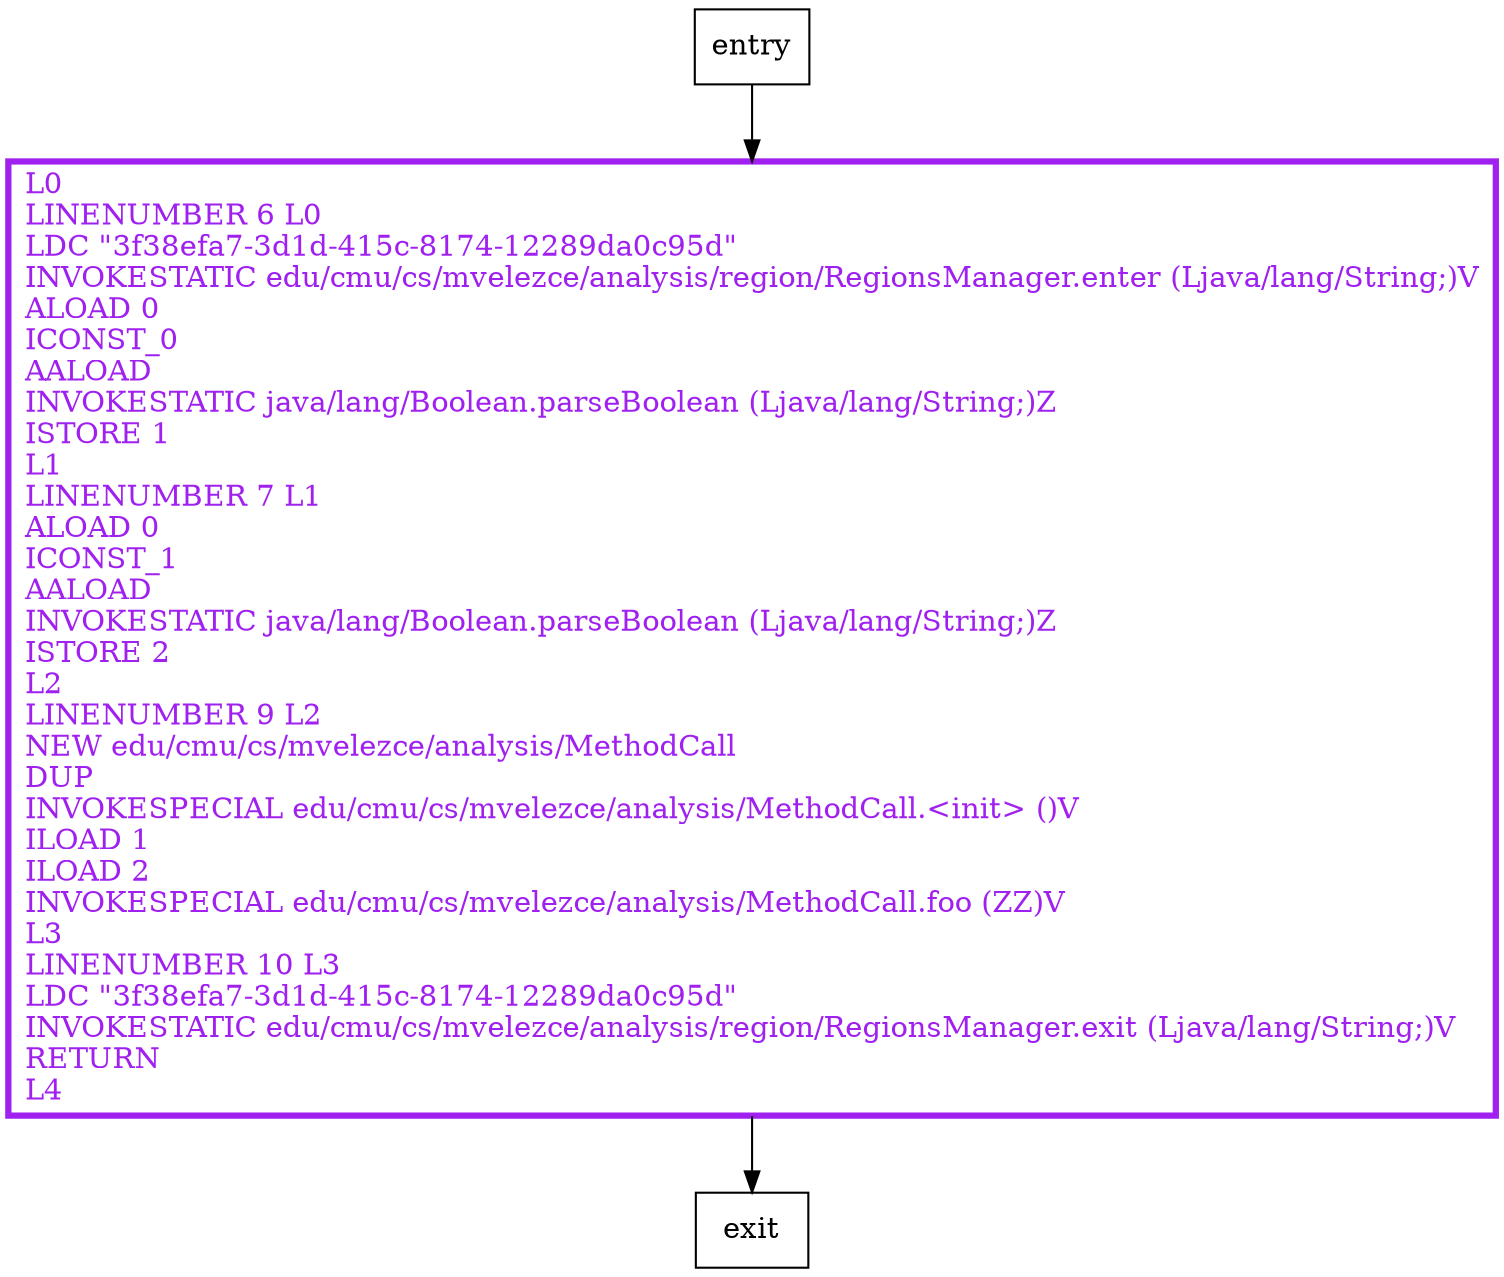 digraph main {
node [shape=record];
1834469621 [label="L0\lLINENUMBER 6 L0\lLDC \"3f38efa7-3d1d-415c-8174-12289da0c95d\"\lINVOKESTATIC edu/cmu/cs/mvelezce/analysis/region/RegionsManager.enter (Ljava/lang/String;)V\lALOAD 0\lICONST_0\lAALOAD\lINVOKESTATIC java/lang/Boolean.parseBoolean (Ljava/lang/String;)Z\lISTORE 1\lL1\lLINENUMBER 7 L1\lALOAD 0\lICONST_1\lAALOAD\lINVOKESTATIC java/lang/Boolean.parseBoolean (Ljava/lang/String;)Z\lISTORE 2\lL2\lLINENUMBER 9 L2\lNEW edu/cmu/cs/mvelezce/analysis/MethodCall\lDUP\lINVOKESPECIAL edu/cmu/cs/mvelezce/analysis/MethodCall.\<init\> ()V\lILOAD 1\lILOAD 2\lINVOKESPECIAL edu/cmu/cs/mvelezce/analysis/MethodCall.foo (ZZ)V\lL3\lLINENUMBER 10 L3\lLDC \"3f38efa7-3d1d-415c-8174-12289da0c95d\"\lINVOKESTATIC edu/cmu/cs/mvelezce/analysis/region/RegionsManager.exit (Ljava/lang/String;)V\lRETURN\lL4\l"];
entry;
exit;
1834469621 -> exit;
entry -> 1834469621;
1834469621[fontcolor="purple", penwidth=3, color="purple"];
}
